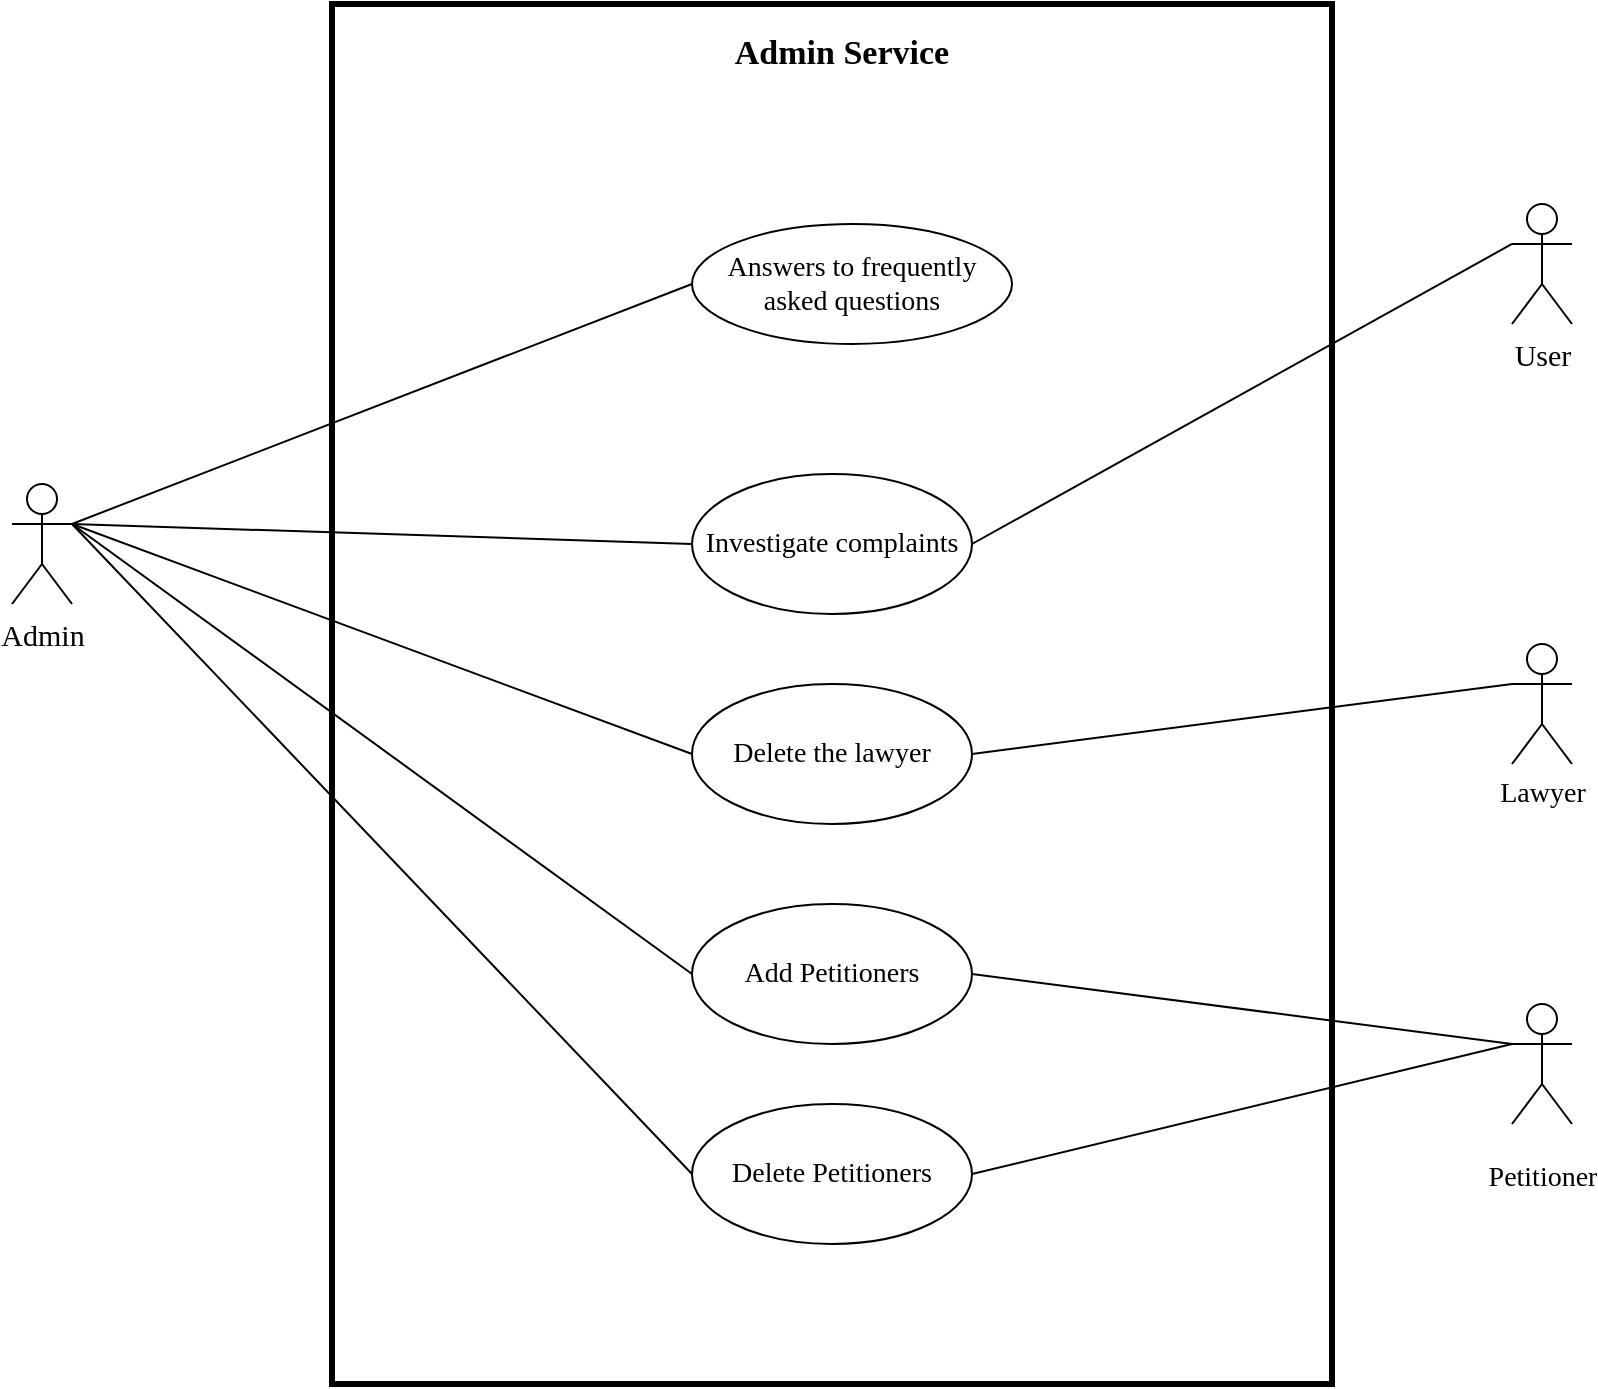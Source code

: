 <mxfile version="24.9.0">
  <diagram name="Page-1" id="A2IyclhIfY5Dl1H1UONs">
    <mxGraphModel grid="1" page="1" gridSize="10" guides="1" tooltips="1" connect="1" arrows="1" fold="1" pageScale="1" pageWidth="3300" pageHeight="4681" math="0" shadow="0">
      <root>
        <mxCell id="0" />
        <mxCell id="1" parent="0" />
        <mxCell id="jG1nljyxtrCFj6ZcbFHj-1" value="" style="rounded=0;whiteSpace=wrap;html=1;fillColor=none;strokeWidth=3;" vertex="1" parent="1">
          <mxGeometry x="400" y="60" width="500" height="690" as="geometry" />
        </mxCell>
        <mxCell id="jG1nljyxtrCFj6ZcbFHj-2" value="&lt;font style=&quot;font-size: 17px;&quot;&gt;&lt;b&gt;&lt;font face=&quot;Times New Roman&quot;&gt;Admin Service&lt;br&gt;&lt;/font&gt;&lt;/b&gt;&lt;/font&gt;" style="text;html=1;align=center;verticalAlign=middle;whiteSpace=wrap;rounded=0;" vertex="1" parent="1">
          <mxGeometry x="600" y="70" width="110" height="30" as="geometry" />
        </mxCell>
        <mxCell id="jG1nljyxtrCFj6ZcbFHj-3" value="&lt;font style=&quot;font-size: 15px;&quot; face=&quot;Times New Roman&quot;&gt;Admin&lt;br&gt;&lt;/font&gt;" style="shape=umlActor;html=1;verticalLabelPosition=bottom;verticalAlign=top;align=center;" vertex="1" parent="1">
          <mxGeometry x="240" y="300" width="30" height="60" as="geometry" />
        </mxCell>
        <mxCell id="jG1nljyxtrCFj6ZcbFHj-4" value="&lt;font style=&quot;font-size: 14px;&quot; face=&quot;Times New Roman&quot;&gt;Answers to frequently asked questions&lt;/font&gt;" style="ellipse;whiteSpace=wrap;html=1;" vertex="1" parent="1">
          <mxGeometry x="580" y="170" width="160" height="60" as="geometry" />
        </mxCell>
        <mxCell id="jG1nljyxtrCFj6ZcbFHj-5" value="&lt;pre aria-label=&quot;Translated text: Investigate complaints&quot; dir=&quot;ltr&quot; data-ved=&quot;2ahUKEwib_dqemvWJAxWP2gIHHToVGhYQ3ewLegQIBRAT&quot; style=&quot;text-align: left;&quot; id=&quot;tw-target-text&quot; data-placeholder=&quot;Translation&quot; class=&quot;tw-data-text tw-text-large tw-ta&quot;&gt;&lt;font style=&quot;font-size: 14px;&quot; face=&quot;Times New Roman&quot;&gt;&lt;span lang=&quot;en&quot; class=&quot;Y2IQFc&quot;&gt;Investigate complaints&lt;/span&gt;&lt;/font&gt;&lt;/pre&gt;" style="ellipse;whiteSpace=wrap;html=1;" vertex="1" parent="1">
          <mxGeometry x="580" y="295" width="140" height="70" as="geometry" />
        </mxCell>
        <mxCell id="jG1nljyxtrCFj6ZcbFHj-6" value="&lt;font style=&quot;font-size: 14px;&quot; face=&quot;Times New Roman&quot;&gt;Delete the lawyer&lt;br&gt;&lt;/font&gt;" style="ellipse;whiteSpace=wrap;html=1;" vertex="1" parent="1">
          <mxGeometry x="580" y="400" width="140" height="70" as="geometry" />
        </mxCell>
        <mxCell id="jG1nljyxtrCFj6ZcbFHj-7" value="&lt;font style=&quot;font-size: 14px;&quot; face=&quot;Times New Roman&quot;&gt;Add Petitioners&lt;br&gt;&lt;/font&gt;" style="ellipse;whiteSpace=wrap;html=1;" vertex="1" parent="1">
          <mxGeometry x="580" y="510" width="140" height="70" as="geometry" />
        </mxCell>
        <mxCell id="jG1nljyxtrCFj6ZcbFHj-8" value="&lt;font style=&quot;font-size: 14px;&quot; face=&quot;Times New Roman&quot;&gt;Delete Petitioners&lt;br&gt;&lt;/font&gt;" style="ellipse;whiteSpace=wrap;html=1;" vertex="1" parent="1">
          <mxGeometry x="580" y="610" width="140" height="70" as="geometry" />
        </mxCell>
        <mxCell id="jG1nljyxtrCFj6ZcbFHj-9" value="" style="edgeStyle=none;html=1;endArrow=none;verticalAlign=bottom;rounded=0;exitX=1;exitY=0.333;exitDx=0;exitDy=0;exitPerimeter=0;entryX=0;entryY=0.5;entryDx=0;entryDy=0;" edge="1" parent="1" source="jG1nljyxtrCFj6ZcbFHj-3" target="jG1nljyxtrCFj6ZcbFHj-4">
          <mxGeometry width="160" relative="1" as="geometry">
            <mxPoint x="620" y="410" as="sourcePoint" />
            <mxPoint x="780" y="410" as="targetPoint" />
          </mxGeometry>
        </mxCell>
        <mxCell id="jG1nljyxtrCFj6ZcbFHj-10" value="" style="edgeStyle=none;html=1;endArrow=none;verticalAlign=bottom;rounded=0;exitX=1;exitY=0.333;exitDx=0;exitDy=0;exitPerimeter=0;entryX=0;entryY=0.5;entryDx=0;entryDy=0;" edge="1" parent="1" source="jG1nljyxtrCFj6ZcbFHj-3" target="jG1nljyxtrCFj6ZcbFHj-5">
          <mxGeometry width="160" relative="1" as="geometry">
            <mxPoint x="620" y="410" as="sourcePoint" />
            <mxPoint x="780" y="410" as="targetPoint" />
          </mxGeometry>
        </mxCell>
        <mxCell id="jG1nljyxtrCFj6ZcbFHj-11" value="" style="edgeStyle=none;html=1;endArrow=none;verticalAlign=bottom;rounded=0;exitX=1;exitY=0.333;exitDx=0;exitDy=0;exitPerimeter=0;entryX=0;entryY=0.5;entryDx=0;entryDy=0;" edge="1" parent="1" source="jG1nljyxtrCFj6ZcbFHj-3" target="jG1nljyxtrCFj6ZcbFHj-6">
          <mxGeometry width="160" relative="1" as="geometry">
            <mxPoint x="620" y="410" as="sourcePoint" />
            <mxPoint x="780" y="410" as="targetPoint" />
          </mxGeometry>
        </mxCell>
        <mxCell id="jG1nljyxtrCFj6ZcbFHj-12" value="" style="edgeStyle=none;html=1;endArrow=none;verticalAlign=bottom;rounded=0;exitX=1;exitY=0.333;exitDx=0;exitDy=0;exitPerimeter=0;entryX=0;entryY=0.5;entryDx=0;entryDy=0;" edge="1" parent="1" source="jG1nljyxtrCFj6ZcbFHj-3" target="jG1nljyxtrCFj6ZcbFHj-7">
          <mxGeometry width="160" relative="1" as="geometry">
            <mxPoint x="620" y="410" as="sourcePoint" />
            <mxPoint x="780" y="410" as="targetPoint" />
          </mxGeometry>
        </mxCell>
        <mxCell id="jG1nljyxtrCFj6ZcbFHj-13" value="" style="edgeStyle=none;html=1;endArrow=none;verticalAlign=bottom;rounded=0;exitX=1;exitY=0.333;exitDx=0;exitDy=0;exitPerimeter=0;entryX=0;entryY=0.5;entryDx=0;entryDy=0;" edge="1" parent="1" source="jG1nljyxtrCFj6ZcbFHj-3" target="jG1nljyxtrCFj6ZcbFHj-8">
          <mxGeometry width="160" relative="1" as="geometry">
            <mxPoint x="620" y="410" as="sourcePoint" />
            <mxPoint x="780" y="410" as="targetPoint" />
          </mxGeometry>
        </mxCell>
        <mxCell id="jG1nljyxtrCFj6ZcbFHj-14" value="&lt;pre aria-label=&quot;Translated text: Petitioners&quot; dir=&quot;ltr&quot; data-ved=&quot;2ahUKEwib_dqemvWJAxWP2gIHHToVGhYQ3ewLegQIBRAT&quot; style=&quot;text-align: left;&quot; id=&quot;tw-target-text&quot; data-placeholder=&quot;Translation&quot; class=&quot;tw-data-text tw-text-large tw-ta&quot;&gt;&lt;font style=&quot;font-size: 14px;&quot; face=&quot;Times New Roman&quot;&gt;&lt;span lang=&quot;en&quot; class=&quot;Y2IQFc&quot;&gt;Petitioner&lt;/span&gt;&lt;/font&gt;&lt;/pre&gt;" style="shape=umlActor;html=1;verticalLabelPosition=bottom;verticalAlign=top;align=center;" vertex="1" parent="1">
          <mxGeometry x="990" y="560" width="30" height="60" as="geometry" />
        </mxCell>
        <mxCell id="jG1nljyxtrCFj6ZcbFHj-15" value="&lt;font style=&quot;font-size: 14px;&quot; face=&quot;Times New Roman&quot;&gt;Lawyer&lt;/font&gt;" style="shape=umlActor;html=1;verticalLabelPosition=bottom;verticalAlign=top;align=center;" vertex="1" parent="1">
          <mxGeometry x="990" y="380" width="30" height="60" as="geometry" />
        </mxCell>
        <mxCell id="jG1nljyxtrCFj6ZcbFHj-16" value="&lt;font style=&quot;font-size: 15px;&quot; face=&quot;Times New Roman&quot;&gt;User&lt;br&gt;&lt;/font&gt;" style="shape=umlActor;html=1;verticalLabelPosition=bottom;verticalAlign=top;align=center;" vertex="1" parent="1">
          <mxGeometry x="990" y="160" width="30" height="60" as="geometry" />
        </mxCell>
        <mxCell id="jG1nljyxtrCFj6ZcbFHj-17" value="" style="edgeStyle=none;html=1;endArrow=none;verticalAlign=bottom;rounded=0;entryX=1;entryY=0.5;entryDx=0;entryDy=0;exitX=0;exitY=0.333;exitDx=0;exitDy=0;exitPerimeter=0;" edge="1" parent="1" source="jG1nljyxtrCFj6ZcbFHj-16" target="jG1nljyxtrCFj6ZcbFHj-5">
          <mxGeometry width="160" relative="1" as="geometry">
            <mxPoint x="620" y="410" as="sourcePoint" />
            <mxPoint x="780" y="410" as="targetPoint" />
          </mxGeometry>
        </mxCell>
        <mxCell id="jG1nljyxtrCFj6ZcbFHj-18" value="" style="edgeStyle=none;html=1;endArrow=none;verticalAlign=bottom;rounded=0;exitX=1;exitY=0.5;exitDx=0;exitDy=0;entryX=0;entryY=0.333;entryDx=0;entryDy=0;entryPerimeter=0;" edge="1" parent="1" source="jG1nljyxtrCFj6ZcbFHj-6" target="jG1nljyxtrCFj6ZcbFHj-15">
          <mxGeometry width="160" relative="1" as="geometry">
            <mxPoint x="620" y="410" as="sourcePoint" />
            <mxPoint x="780" y="410" as="targetPoint" />
          </mxGeometry>
        </mxCell>
        <mxCell id="jG1nljyxtrCFj6ZcbFHj-19" value="" style="edgeStyle=none;html=1;endArrow=none;verticalAlign=bottom;rounded=0;exitX=1;exitY=0.5;exitDx=0;exitDy=0;entryX=0;entryY=0.333;entryDx=0;entryDy=0;entryPerimeter=0;" edge="1" parent="1" source="jG1nljyxtrCFj6ZcbFHj-7" target="jG1nljyxtrCFj6ZcbFHj-14">
          <mxGeometry width="160" relative="1" as="geometry">
            <mxPoint x="620" y="410" as="sourcePoint" />
            <mxPoint x="780" y="410" as="targetPoint" />
          </mxGeometry>
        </mxCell>
        <mxCell id="jG1nljyxtrCFj6ZcbFHj-20" value="" style="edgeStyle=none;html=1;endArrow=none;verticalAlign=bottom;rounded=0;entryX=0;entryY=0.333;entryDx=0;entryDy=0;entryPerimeter=0;exitX=1;exitY=0.5;exitDx=0;exitDy=0;" edge="1" parent="1" source="jG1nljyxtrCFj6ZcbFHj-8" target="jG1nljyxtrCFj6ZcbFHj-14">
          <mxGeometry width="160" relative="1" as="geometry">
            <mxPoint x="620" y="410" as="sourcePoint" />
            <mxPoint x="780" y="410" as="targetPoint" />
          </mxGeometry>
        </mxCell>
      </root>
    </mxGraphModel>
  </diagram>
</mxfile>
